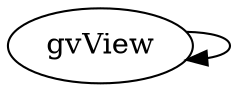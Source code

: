/* Created by mdot for Matlab */
digraph m2html {
  gvView -> gvView;

  gvView [URL="gvView.html"];
}